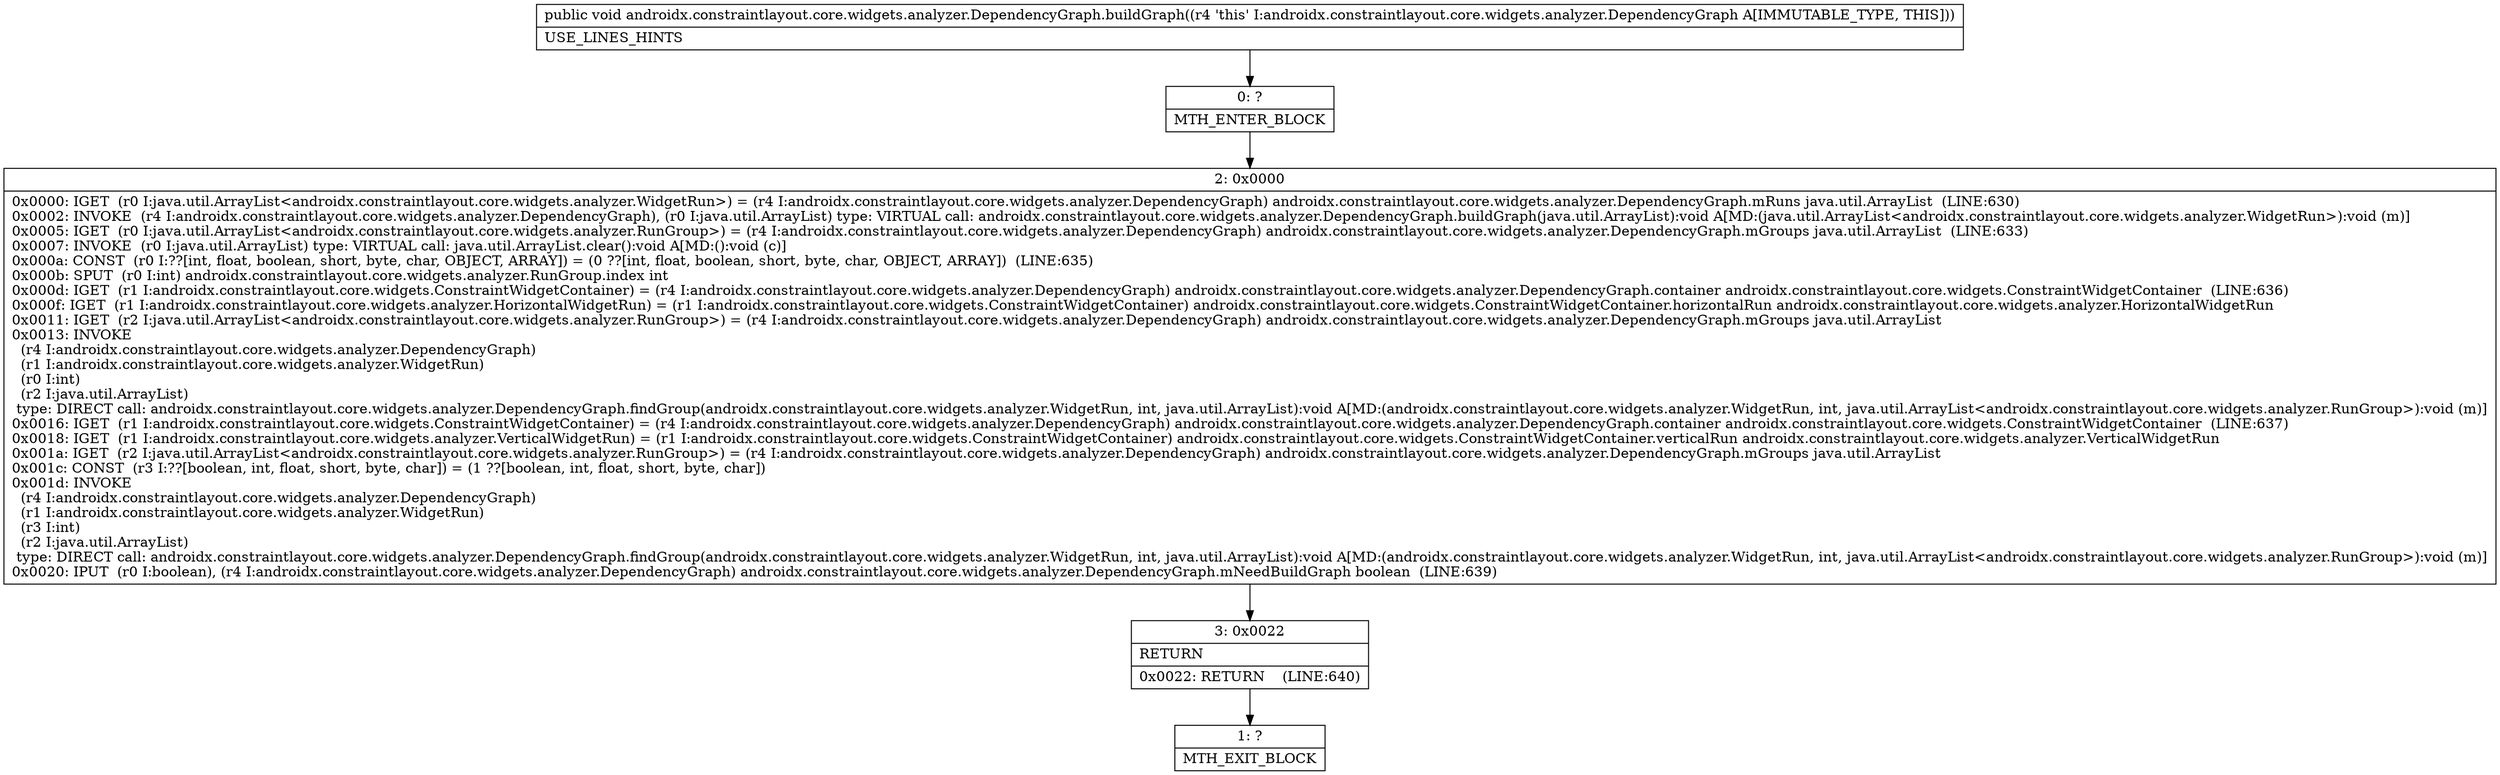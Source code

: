 digraph "CFG forandroidx.constraintlayout.core.widgets.analyzer.DependencyGraph.buildGraph()V" {
Node_0 [shape=record,label="{0\:\ ?|MTH_ENTER_BLOCK\l}"];
Node_2 [shape=record,label="{2\:\ 0x0000|0x0000: IGET  (r0 I:java.util.ArrayList\<androidx.constraintlayout.core.widgets.analyzer.WidgetRun\>) = (r4 I:androidx.constraintlayout.core.widgets.analyzer.DependencyGraph) androidx.constraintlayout.core.widgets.analyzer.DependencyGraph.mRuns java.util.ArrayList  (LINE:630)\l0x0002: INVOKE  (r4 I:androidx.constraintlayout.core.widgets.analyzer.DependencyGraph), (r0 I:java.util.ArrayList) type: VIRTUAL call: androidx.constraintlayout.core.widgets.analyzer.DependencyGraph.buildGraph(java.util.ArrayList):void A[MD:(java.util.ArrayList\<androidx.constraintlayout.core.widgets.analyzer.WidgetRun\>):void (m)]\l0x0005: IGET  (r0 I:java.util.ArrayList\<androidx.constraintlayout.core.widgets.analyzer.RunGroup\>) = (r4 I:androidx.constraintlayout.core.widgets.analyzer.DependencyGraph) androidx.constraintlayout.core.widgets.analyzer.DependencyGraph.mGroups java.util.ArrayList  (LINE:633)\l0x0007: INVOKE  (r0 I:java.util.ArrayList) type: VIRTUAL call: java.util.ArrayList.clear():void A[MD:():void (c)]\l0x000a: CONST  (r0 I:??[int, float, boolean, short, byte, char, OBJECT, ARRAY]) = (0 ??[int, float, boolean, short, byte, char, OBJECT, ARRAY])  (LINE:635)\l0x000b: SPUT  (r0 I:int) androidx.constraintlayout.core.widgets.analyzer.RunGroup.index int \l0x000d: IGET  (r1 I:androidx.constraintlayout.core.widgets.ConstraintWidgetContainer) = (r4 I:androidx.constraintlayout.core.widgets.analyzer.DependencyGraph) androidx.constraintlayout.core.widgets.analyzer.DependencyGraph.container androidx.constraintlayout.core.widgets.ConstraintWidgetContainer  (LINE:636)\l0x000f: IGET  (r1 I:androidx.constraintlayout.core.widgets.analyzer.HorizontalWidgetRun) = (r1 I:androidx.constraintlayout.core.widgets.ConstraintWidgetContainer) androidx.constraintlayout.core.widgets.ConstraintWidgetContainer.horizontalRun androidx.constraintlayout.core.widgets.analyzer.HorizontalWidgetRun \l0x0011: IGET  (r2 I:java.util.ArrayList\<androidx.constraintlayout.core.widgets.analyzer.RunGroup\>) = (r4 I:androidx.constraintlayout.core.widgets.analyzer.DependencyGraph) androidx.constraintlayout.core.widgets.analyzer.DependencyGraph.mGroups java.util.ArrayList \l0x0013: INVOKE  \l  (r4 I:androidx.constraintlayout.core.widgets.analyzer.DependencyGraph)\l  (r1 I:androidx.constraintlayout.core.widgets.analyzer.WidgetRun)\l  (r0 I:int)\l  (r2 I:java.util.ArrayList)\l type: DIRECT call: androidx.constraintlayout.core.widgets.analyzer.DependencyGraph.findGroup(androidx.constraintlayout.core.widgets.analyzer.WidgetRun, int, java.util.ArrayList):void A[MD:(androidx.constraintlayout.core.widgets.analyzer.WidgetRun, int, java.util.ArrayList\<androidx.constraintlayout.core.widgets.analyzer.RunGroup\>):void (m)]\l0x0016: IGET  (r1 I:androidx.constraintlayout.core.widgets.ConstraintWidgetContainer) = (r4 I:androidx.constraintlayout.core.widgets.analyzer.DependencyGraph) androidx.constraintlayout.core.widgets.analyzer.DependencyGraph.container androidx.constraintlayout.core.widgets.ConstraintWidgetContainer  (LINE:637)\l0x0018: IGET  (r1 I:androidx.constraintlayout.core.widgets.analyzer.VerticalWidgetRun) = (r1 I:androidx.constraintlayout.core.widgets.ConstraintWidgetContainer) androidx.constraintlayout.core.widgets.ConstraintWidgetContainer.verticalRun androidx.constraintlayout.core.widgets.analyzer.VerticalWidgetRun \l0x001a: IGET  (r2 I:java.util.ArrayList\<androidx.constraintlayout.core.widgets.analyzer.RunGroup\>) = (r4 I:androidx.constraintlayout.core.widgets.analyzer.DependencyGraph) androidx.constraintlayout.core.widgets.analyzer.DependencyGraph.mGroups java.util.ArrayList \l0x001c: CONST  (r3 I:??[boolean, int, float, short, byte, char]) = (1 ??[boolean, int, float, short, byte, char]) \l0x001d: INVOKE  \l  (r4 I:androidx.constraintlayout.core.widgets.analyzer.DependencyGraph)\l  (r1 I:androidx.constraintlayout.core.widgets.analyzer.WidgetRun)\l  (r3 I:int)\l  (r2 I:java.util.ArrayList)\l type: DIRECT call: androidx.constraintlayout.core.widgets.analyzer.DependencyGraph.findGroup(androidx.constraintlayout.core.widgets.analyzer.WidgetRun, int, java.util.ArrayList):void A[MD:(androidx.constraintlayout.core.widgets.analyzer.WidgetRun, int, java.util.ArrayList\<androidx.constraintlayout.core.widgets.analyzer.RunGroup\>):void (m)]\l0x0020: IPUT  (r0 I:boolean), (r4 I:androidx.constraintlayout.core.widgets.analyzer.DependencyGraph) androidx.constraintlayout.core.widgets.analyzer.DependencyGraph.mNeedBuildGraph boolean  (LINE:639)\l}"];
Node_3 [shape=record,label="{3\:\ 0x0022|RETURN\l|0x0022: RETURN    (LINE:640)\l}"];
Node_1 [shape=record,label="{1\:\ ?|MTH_EXIT_BLOCK\l}"];
MethodNode[shape=record,label="{public void androidx.constraintlayout.core.widgets.analyzer.DependencyGraph.buildGraph((r4 'this' I:androidx.constraintlayout.core.widgets.analyzer.DependencyGraph A[IMMUTABLE_TYPE, THIS]))  | USE_LINES_HINTS\l}"];
MethodNode -> Node_0;Node_0 -> Node_2;
Node_2 -> Node_3;
Node_3 -> Node_1;
}

